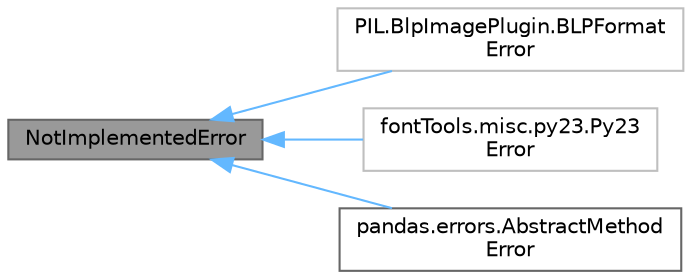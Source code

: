 digraph "NotImplementedError"
{
 // LATEX_PDF_SIZE
  bgcolor="transparent";
  edge [fontname=Helvetica,fontsize=10,labelfontname=Helvetica,labelfontsize=10];
  node [fontname=Helvetica,fontsize=10,shape=box,height=0.2,width=0.4];
  rankdir="LR";
  Node1 [id="Node000001",label="NotImplementedError",height=0.2,width=0.4,color="gray40", fillcolor="grey60", style="filled", fontcolor="black",tooltip=" "];
  Node1 -> Node2 [id="edge1_Node000001_Node000002",dir="back",color="steelblue1",style="solid",tooltip=" "];
  Node2 [id="Node000002",label="PIL.BlpImagePlugin.BLPFormat\lError",height=0.2,width=0.4,color="grey75", fillcolor="white", style="filled",URL="$d3/daa/classPIL_1_1BlpImagePlugin_1_1BLPFormatError.html",tooltip=" "];
  Node1 -> Node3 [id="edge2_Node000001_Node000003",dir="back",color="steelblue1",style="solid",tooltip=" "];
  Node3 [id="Node000003",label="fontTools.misc.py23.Py23\lError",height=0.2,width=0.4,color="grey75", fillcolor="white", style="filled",URL="$d6/df7/classfontTools_1_1misc_1_1py23_1_1Py23Error.html",tooltip=" "];
  Node1 -> Node4 [id="edge3_Node000001_Node000004",dir="back",color="steelblue1",style="solid",tooltip=" "];
  Node4 [id="Node000004",label="pandas.errors.AbstractMethod\lError",height=0.2,width=0.4,color="gray40", fillcolor="white", style="filled",URL="$d3/d23/classpandas_1_1errors_1_1AbstractMethodError.html",tooltip=" "];
}
